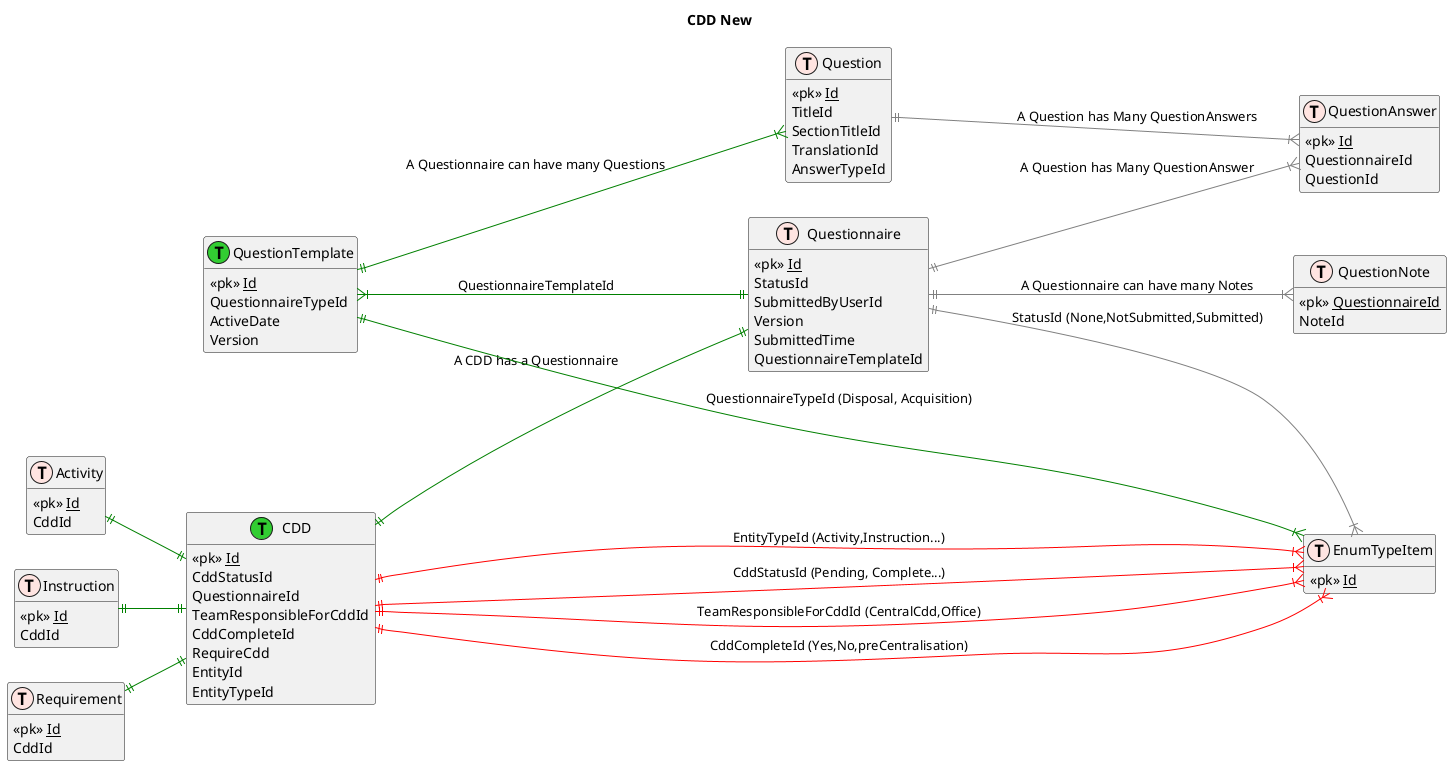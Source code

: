 @startuml

title CDD New 

left to right direction

!define newtable(x) class x << (T,LimeGreen) >> 

!define table(x) class x << (T,mistyrose) >>   
!define view(x) class x << (V,lightblue) >>   
!define table(x) class x << (T,mistyrose) >>  
!define tr(x) class x << (R,red) >>  
!define tf(x) class x << (F,darkorange) >>   
!define af(x) class x << (F,white) >>   
!define fn(x) class x << (F,plum) >>   
!define fs(x) class x << (F,tan) >>   
!define ft(x) class x << (F,wheat) >>   
!define if(x) class x << (F,gaisboro) >>   
!define p(x) class x << (P,indianred) >>   
!define pc(x) class x << (P,lemonshiffon) >>   
!define x(x) class x << (P,linen) >>     
!define primary_key(x) <<pk>> <u>x</u>
!define foreign_key(x) <<fk>> <b>x</b>
!define link( k, y) k }--||  y
hide methods   
hide stereotypes  
skinparam classarrowcolor gray  

table( Activity)
{
    primary_key(Id)
    CddId
}

table( Instruction)
{
    primary_key(Id)
    CddId
}

table( Requirement)
{
    primary_key(Id)
    CddId
}

table(EnumTypeItem)
{
    primary_key(Id)
}

newtable( QuestionTemplate)
{
    primary_key(Id)
    QuestionnaireTypeId
    ActiveDate
    Version
}

table( Questionnaire)
{
    primary_key(Id)
    StatusId
    SubmittedByUserId
    Version
    SubmittedTime
    QuestionnaireTemplateId
}

table( Question)
{
    primary_key(Id)
    TitleId
    SectionTitleId
    TranslationId
    AnswerTypeId
}

table( QuestionAnswer)
{
    primary_key(Id)
    QuestionnaireId 
    QuestionId
}

table( QuestionNote)
{
    primary_key(QuestionnaireId)
    NoteId
}

newtable( CDD)
{
    primary_key(Id)
    CddStatusId
    QuestionnaireId
    TeamResponsibleForCddId
    CddCompleteId
    RequireCdd
    EntityId
    EntityTypeId
}

'newtable( CDDEntity)
'{
'    primary_key(Id)
'    EntityId
'    EntityTypeId
'    CddId
'}

Activity ||--|| CDD #line:green
Instruction ||--|| CDD #line:green
Requirement ||--|| CDD #line:green

CDD ||--|{ EnumTypeItem #line:red; : CddStatusId (Pending, Complete...)
CDD ||--|| Questionnaire #line:green : A CDD has a Questionnaire
CDD ||--|{ EnumTypeItem #line:red; : TeamResponsibleForCddId (CentralCdd,Office)
CDD ||--|{ EnumTypeItem #line:red; : CddCompleteId (Yes,No,preCentralisation)
CDD ||--|{ EnumTypeItem #line:red; : EntityTypeId (Activity,Instruction...)

Questionnaire ||--|{ QuestionAnswer : A Question has Many QuestionAnswer
Questionnaire ||--|{ QuestionNote : A Questionnaire can have many Notes
Question ||--|{ QuestionAnswer : A Question has Many QuestionAnswers
Questionnaire ||--|{ EnumTypeItem : StatusId (None,NotSubmitted,Submitted)

QuestionTemplate ||--|{ Question #line:green : A Questionnaire can have many Questions
QuestionTemplate }|--|| Questionnaire #line:green; : QuestionnaireTemplateId
QuestionTemplate ||--|{ EnumTypeItem #line:green; : QuestionnaireTypeId (Disposal, Acquisition)


@enduml

